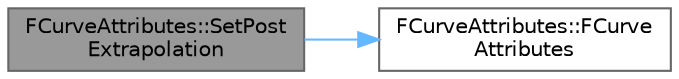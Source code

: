 digraph "FCurveAttributes::SetPostExtrapolation"
{
 // INTERACTIVE_SVG=YES
 // LATEX_PDF_SIZE
  bgcolor="transparent";
  edge [fontname=Helvetica,fontsize=10,labelfontname=Helvetica,labelfontsize=10];
  node [fontname=Helvetica,fontsize=10,shape=box,height=0.2,width=0.4];
  rankdir="LR";
  Node1 [id="Node000001",label="FCurveAttributes::SetPost\lExtrapolation",height=0.2,width=0.4,color="gray40", fillcolor="grey60", style="filled", fontcolor="black",tooltip=" "];
  Node1 -> Node2 [id="edge1_Node000001_Node000002",color="steelblue1",style="solid",tooltip=" "];
  Node2 [id="Node000002",label="FCurveAttributes::FCurve\lAttributes",height=0.2,width=0.4,color="grey40", fillcolor="white", style="filled",URL="$dc/d8f/structFCurveAttributes.html#aa3b48b49afa0f77ecef488e2956e3230",tooltip=" "];
}

